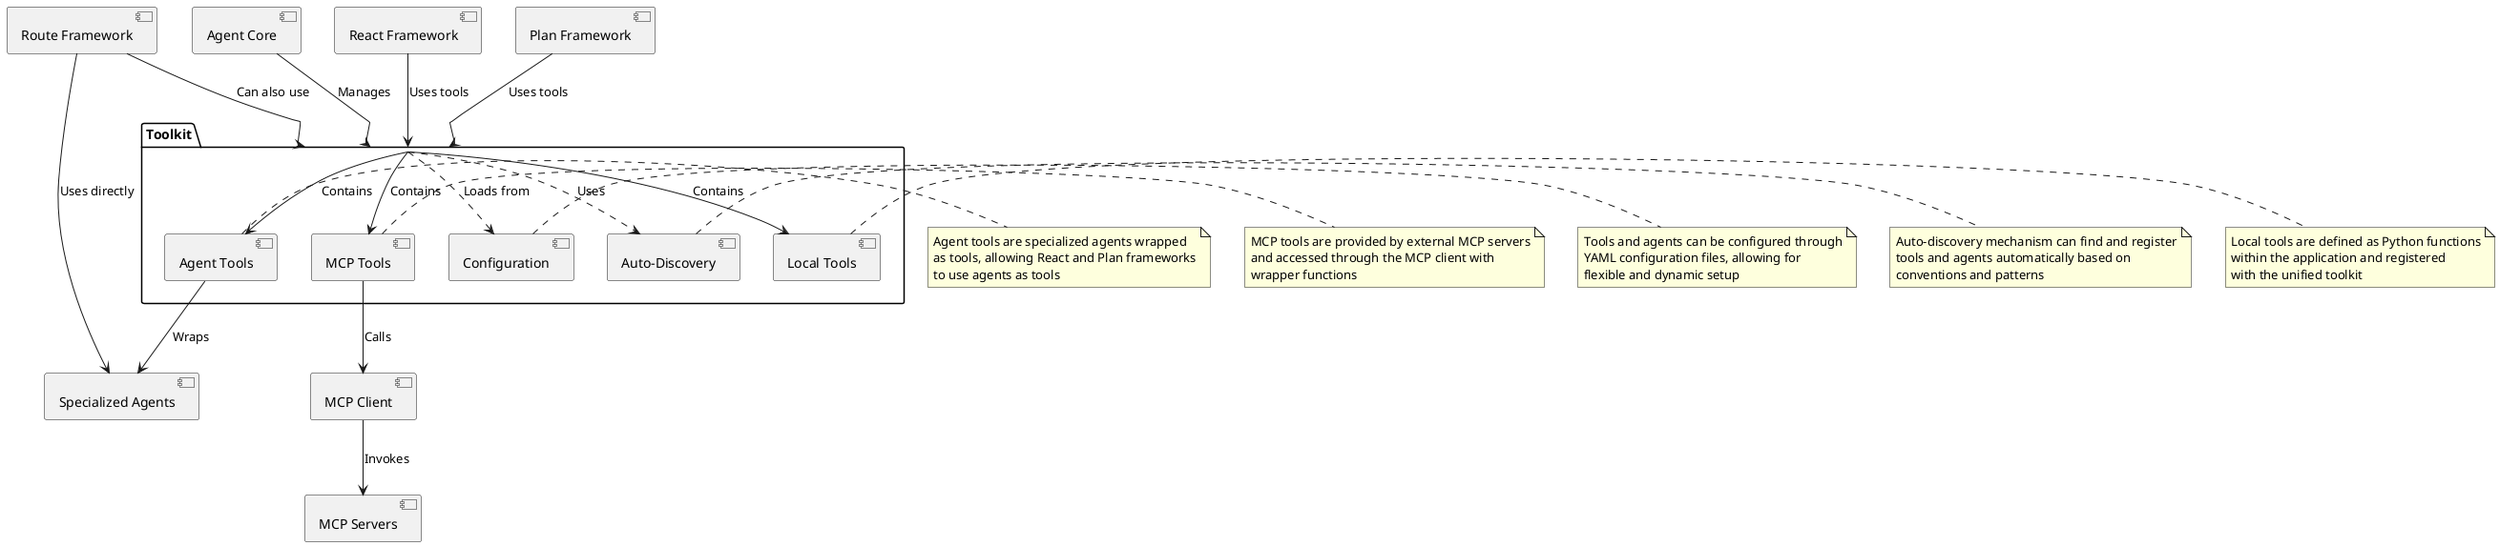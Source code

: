 @startuml Toolkit Structure

' Define components
package "Toolkit" as TK {
  component "Local Tools" as LT
  component "MCP Tools" as MT
  component "Agent Tools" as AT
  component "Configuration" as CF
  component "Auto-Discovery" as AD
}

component "Agent Core" as AC
component "React Framework" as RF
component "Plan Framework" as PF
component "Route Framework" as RoF
component "MCP Client" as MC
component "MCP Servers" as MS
component "Specialized Agents" as SA

' Define relationships
AC --> TK : Manages
TK --> LT : Contains
TK --> MT : Contains
TK --> AT : Contains
TK ..> CF : Loads from
TK ..> AD : Uses

RF --> TK : Uses tools
PF --> TK : Uses tools
RoF --> TK : Can also use
RoF --> SA : Uses directly

MT --> MC : Calls
MC --> MS : Invokes
AT --> SA : Wraps

' Add notes
note right of LT
  Local tools are defined as Python functions
  within the application and registered
  with the unified toolkit
end note

note right of MT
  MCP tools are provided by external MCP servers
  and accessed through the MCP client with
  wrapper functions
end note

note right of AT
  Agent tools are specialized agents wrapped
  as tools, allowing React and Plan frameworks
  to use agents as tools
end note

note right of CF
  Tools and agents can be configured through
  YAML configuration files, allowing for
  flexible and dynamic setup
end note

note right of AD
  Auto-discovery mechanism can find and register
  tools and agents automatically based on
  conventions and patterns
end note

@enduml
